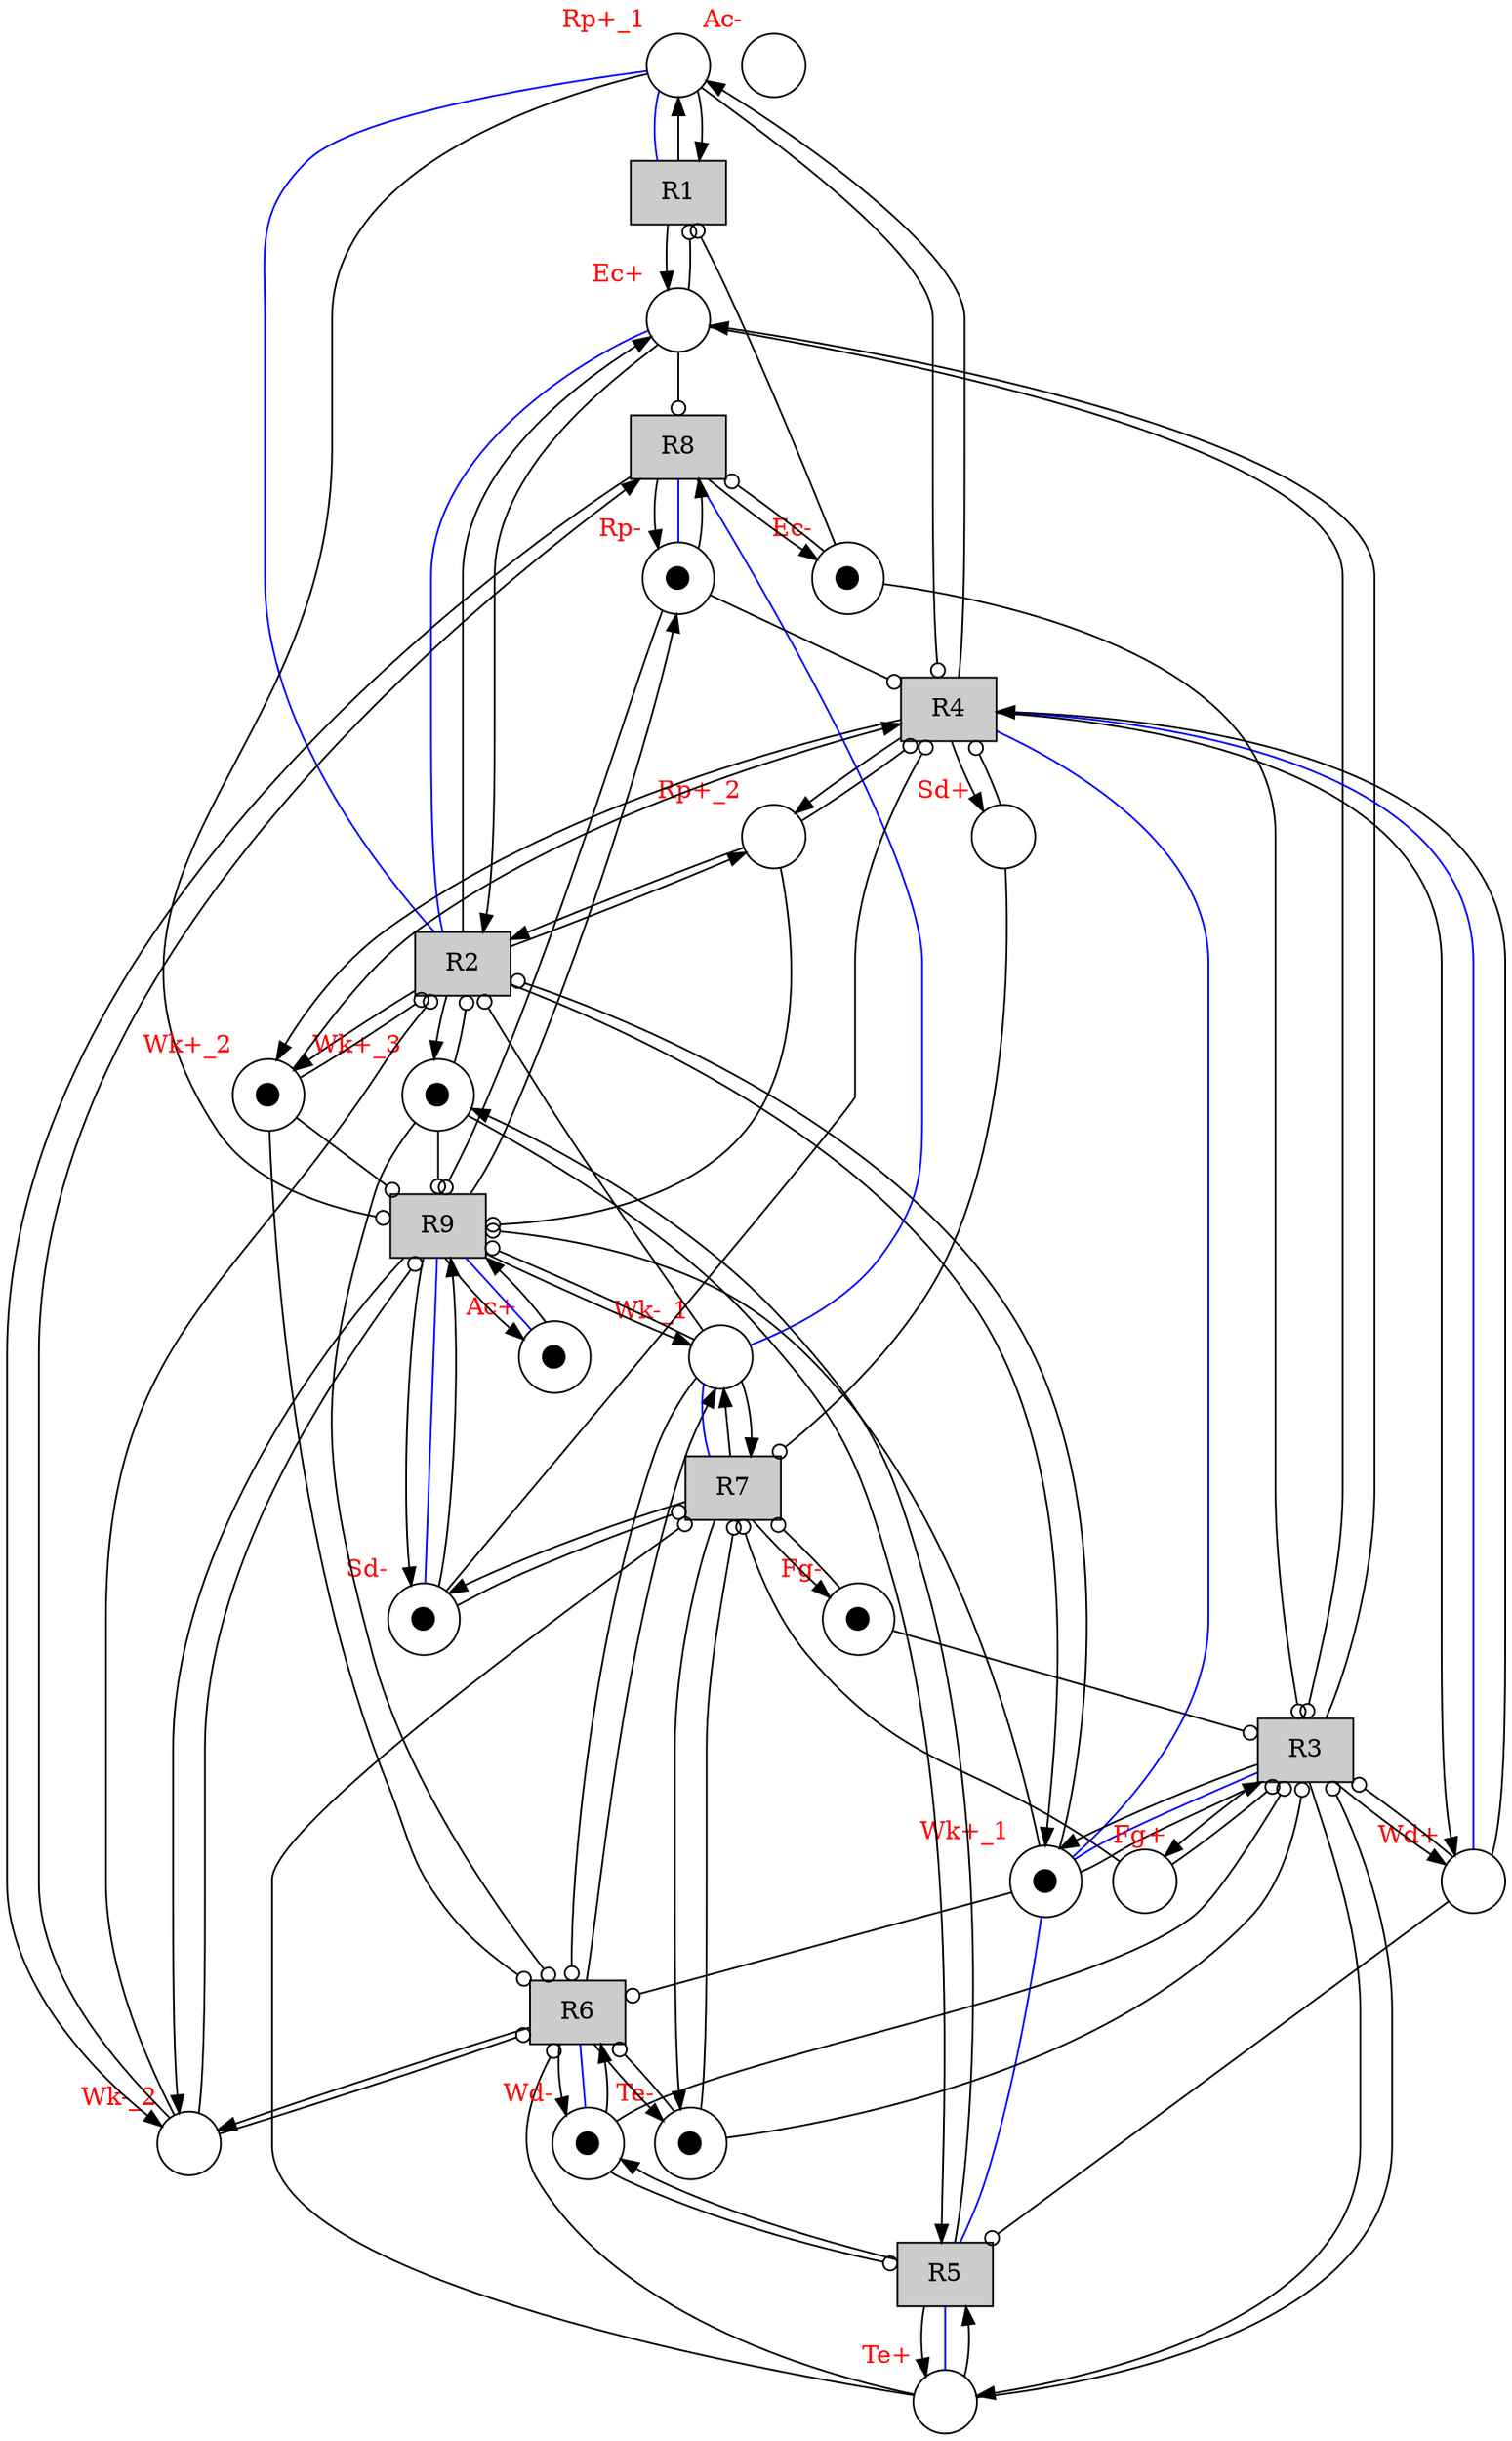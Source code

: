 digraph test {
  p1 -> t1 [arrowhead=none color="blue"];
  p9 -> t2 [arrowhead=none color="blue"];
  p1 -> t2 [arrowhead=none color="blue"];
  p3 -> t3 [arrowhead=none color="blue"];
  p13 -> t4 [arrowhead=none color="blue"];
  p3 -> t4 [arrowhead=none color="blue"];
  p7 -> t5 [arrowhead=none color="blue"];
  p3 -> t5 [arrowhead=none color="blue"];
  p14 -> t6 [arrowhead=none color="blue"];
  p4 -> t7 [arrowhead=none color="blue"];
  p2 -> t8 [arrowhead=none color="blue"];
  p4 -> t8 [arrowhead=none color="blue"];
  p15 -> t9 [arrowhead=none color="blue"];
  p6 -> t9 [arrowhead=none color="blue"];
  t1 -> p9;
  t2 -> p18;
  t2 -> p19;
  t2 -> p3;
  t3 -> p7;
  t3 -> p9;
  t3 -> p13;
  t3 -> p11;
  t4 -> p5;
  t4 -> p17;
  t4 -> p1;
  t5 -> p14;
  t6 -> p8;
  t6 -> p20;
  t6 -> p4;
  t7 -> p6;
  t7 -> p8;
  t7 -> p12;
  t8 -> p10;
  t9 -> p2;
  t9 -> p20;
  t9 -> p4;
  t1 -> p1;
  t2 -> p9;
  t2 -> p17;
  t3 -> p3;
  t4 -> p13;
  t4 -> p18;
  t5 -> p7;
  t5 -> p19;
  t6 -> p14;
  t7 -> p4;
  t8 -> p2;
  t8 -> p20;
  t9 -> p15;
  t9 -> p6;
  p1 -> t1;
  p9 -> t2;
  p17 -> t2;
  p3 -> t3;
  p13 -> t4;
  p18 -> t4;
  p7 -> t5;
  p19 -> t5;
  p14 -> t6;
  p4 -> t7;
  p2 -> t8;
  p20 -> t8;
  p15 -> t9;
  p6 -> t9;
  p9 -> t1 [arrowhead=odot];
  p10 -> t1 [arrowhead=odot];
  p18 -> t2 [arrowhead=odot];
  p19 -> t2 [arrowhead=odot];
  p3 -> t2 [arrowhead=odot];
  p20 -> t2 [arrowhead=odot];
  p4 -> t2 [arrowhead=odot];
  p7 -> t3 [arrowhead=odot];
  p8 -> t3 [arrowhead=odot];
  p9 -> t3 [arrowhead=odot];
  p10 -> t3 [arrowhead=odot];
  p13 -> t3 [arrowhead=odot];
  p14 -> t3 [arrowhead=odot];
  p11 -> t3 [arrowhead=odot];
  p12 -> t3 [arrowhead=odot];
  p5 -> t4 [arrowhead=odot];
  p6 -> t4 [arrowhead=odot];
  p17 -> t4 [arrowhead=odot];
  p1 -> t4 [arrowhead=odot];
  p2 -> t4 [arrowhead=odot];
  p13 -> t5 [arrowhead=odot];
  p14 -> t5 [arrowhead=odot];
  p7 -> t6 [arrowhead=odot];
  p8 -> t6 [arrowhead=odot];
  p18 -> t6 [arrowhead=odot];
  p19 -> t6 [arrowhead=odot];
  p3 -> t6 [arrowhead=odot];
  p20 -> t6 [arrowhead=odot];
  p4 -> t6 [arrowhead=odot];
  p5 -> t7 [arrowhead=odot];
  p6 -> t7 [arrowhead=odot];
  p7 -> t7 [arrowhead=odot];
  p8 -> t7 [arrowhead=odot];
  p11 -> t7 [arrowhead=odot];
  p12 -> t7 [arrowhead=odot];
  p9 -> t8 [arrowhead=odot];
  p10 -> t8 [arrowhead=odot];
  p17 -> t9 [arrowhead=odot];
  p1 -> t9 [arrowhead=odot];
  p2 -> t9 [arrowhead=odot];
  p18 -> t9 [arrowhead=odot];
  p19 -> t9 [arrowhead=odot];
  p3 -> t9 [arrowhead=odot];
  p20 -> t9 [arrowhead=odot];
  p4 -> t9 [arrowhead=odot];
  p1 [label="" xlabel= <<FONT COLOR="red">Rp+_1</FONT>> shape=circle ];
  p2 [label="⬤" xlabel= <<FONT COLOR="red">Rp-</FONT>> shape=circle ];
  p3 [label="⬤" xlabel= <<FONT COLOR="red">Wk+_1</FONT>> shape=circle ];
  p4 [label="" xlabel= <<FONT COLOR="red">Wk-_1</FONT>> shape=circle ];
  p5 [label="" xlabel= <<FONT COLOR="red">Sd+</FONT>> shape=circle ];
  p6 [label="⬤" xlabel= <<FONT COLOR="red">Sd-</FONT>> shape=circle ];
  p7 [label="" xlabel= <<FONT COLOR="red">Te+</FONT>> shape=circle ];
  p8 [label="⬤" xlabel= <<FONT COLOR="red">Te-</FONT>> shape=circle ];
  p9 [label="" xlabel= <<FONT COLOR="red">Ec+</FONT>> shape=circle ];
  p10 [label="⬤" xlabel= <<FONT COLOR="red">Ec-</FONT>> shape=circle ];
  p11 [label="" xlabel= <<FONT COLOR="red">Fg+</FONT>> shape=circle ];
  p12 [label="⬤" xlabel= <<FONT COLOR="red">Fg-</FONT>> shape=circle ];
  p13 [label="" xlabel= <<FONT COLOR="red">Wd+</FONT>> shape=circle ];
  p14 [label="⬤" xlabel= <<FONT COLOR="red">Wd-</FONT>> shape=circle ];
  p15 [label="⬤" xlabel= <<FONT COLOR="red">Ac+</FONT>> shape=circle ];
  p16 [label="" xlabel= <<FONT COLOR="red">Ac-</FONT>> shape=circle ];
  p17 [label="" xlabel= <<FONT COLOR="red">Rp+_2</FONT>> shape=circle ];
  p18 [label="⬤" xlabel= <<FONT COLOR="red">Wk+_2</FONT>> shape=circle ];
  p19 [label="⬤" xlabel= <<FONT COLOR="red">Wk+_3</FONT>> shape=circle ];
  p20 [label="" xlabel= <<FONT COLOR="red">Wk-_2</FONT>> shape=circle ];
  t1 [fillcolor="#cccccc" label="R1" shape=box style=filled];
  t2 [fillcolor="#cccccc" label="R2" shape=box style=filled];
  t3 [fillcolor="#cccccc" label="R3" shape=box style=filled];
  t4 [fillcolor="#cccccc" label="R4" shape=box style=filled];
  t5 [fillcolor="#cccccc" label="R5" shape=box style=filled];
  t6 [fillcolor="#cccccc" label="R6" shape=box style=filled];
  t7 [fillcolor="#cccccc" label="R7" shape=box style=filled];
  t8 [fillcolor="#cccccc" label="R8" shape=box style=filled];
  t9 [fillcolor="#cccccc" label="R9" shape=box style=filled];
}